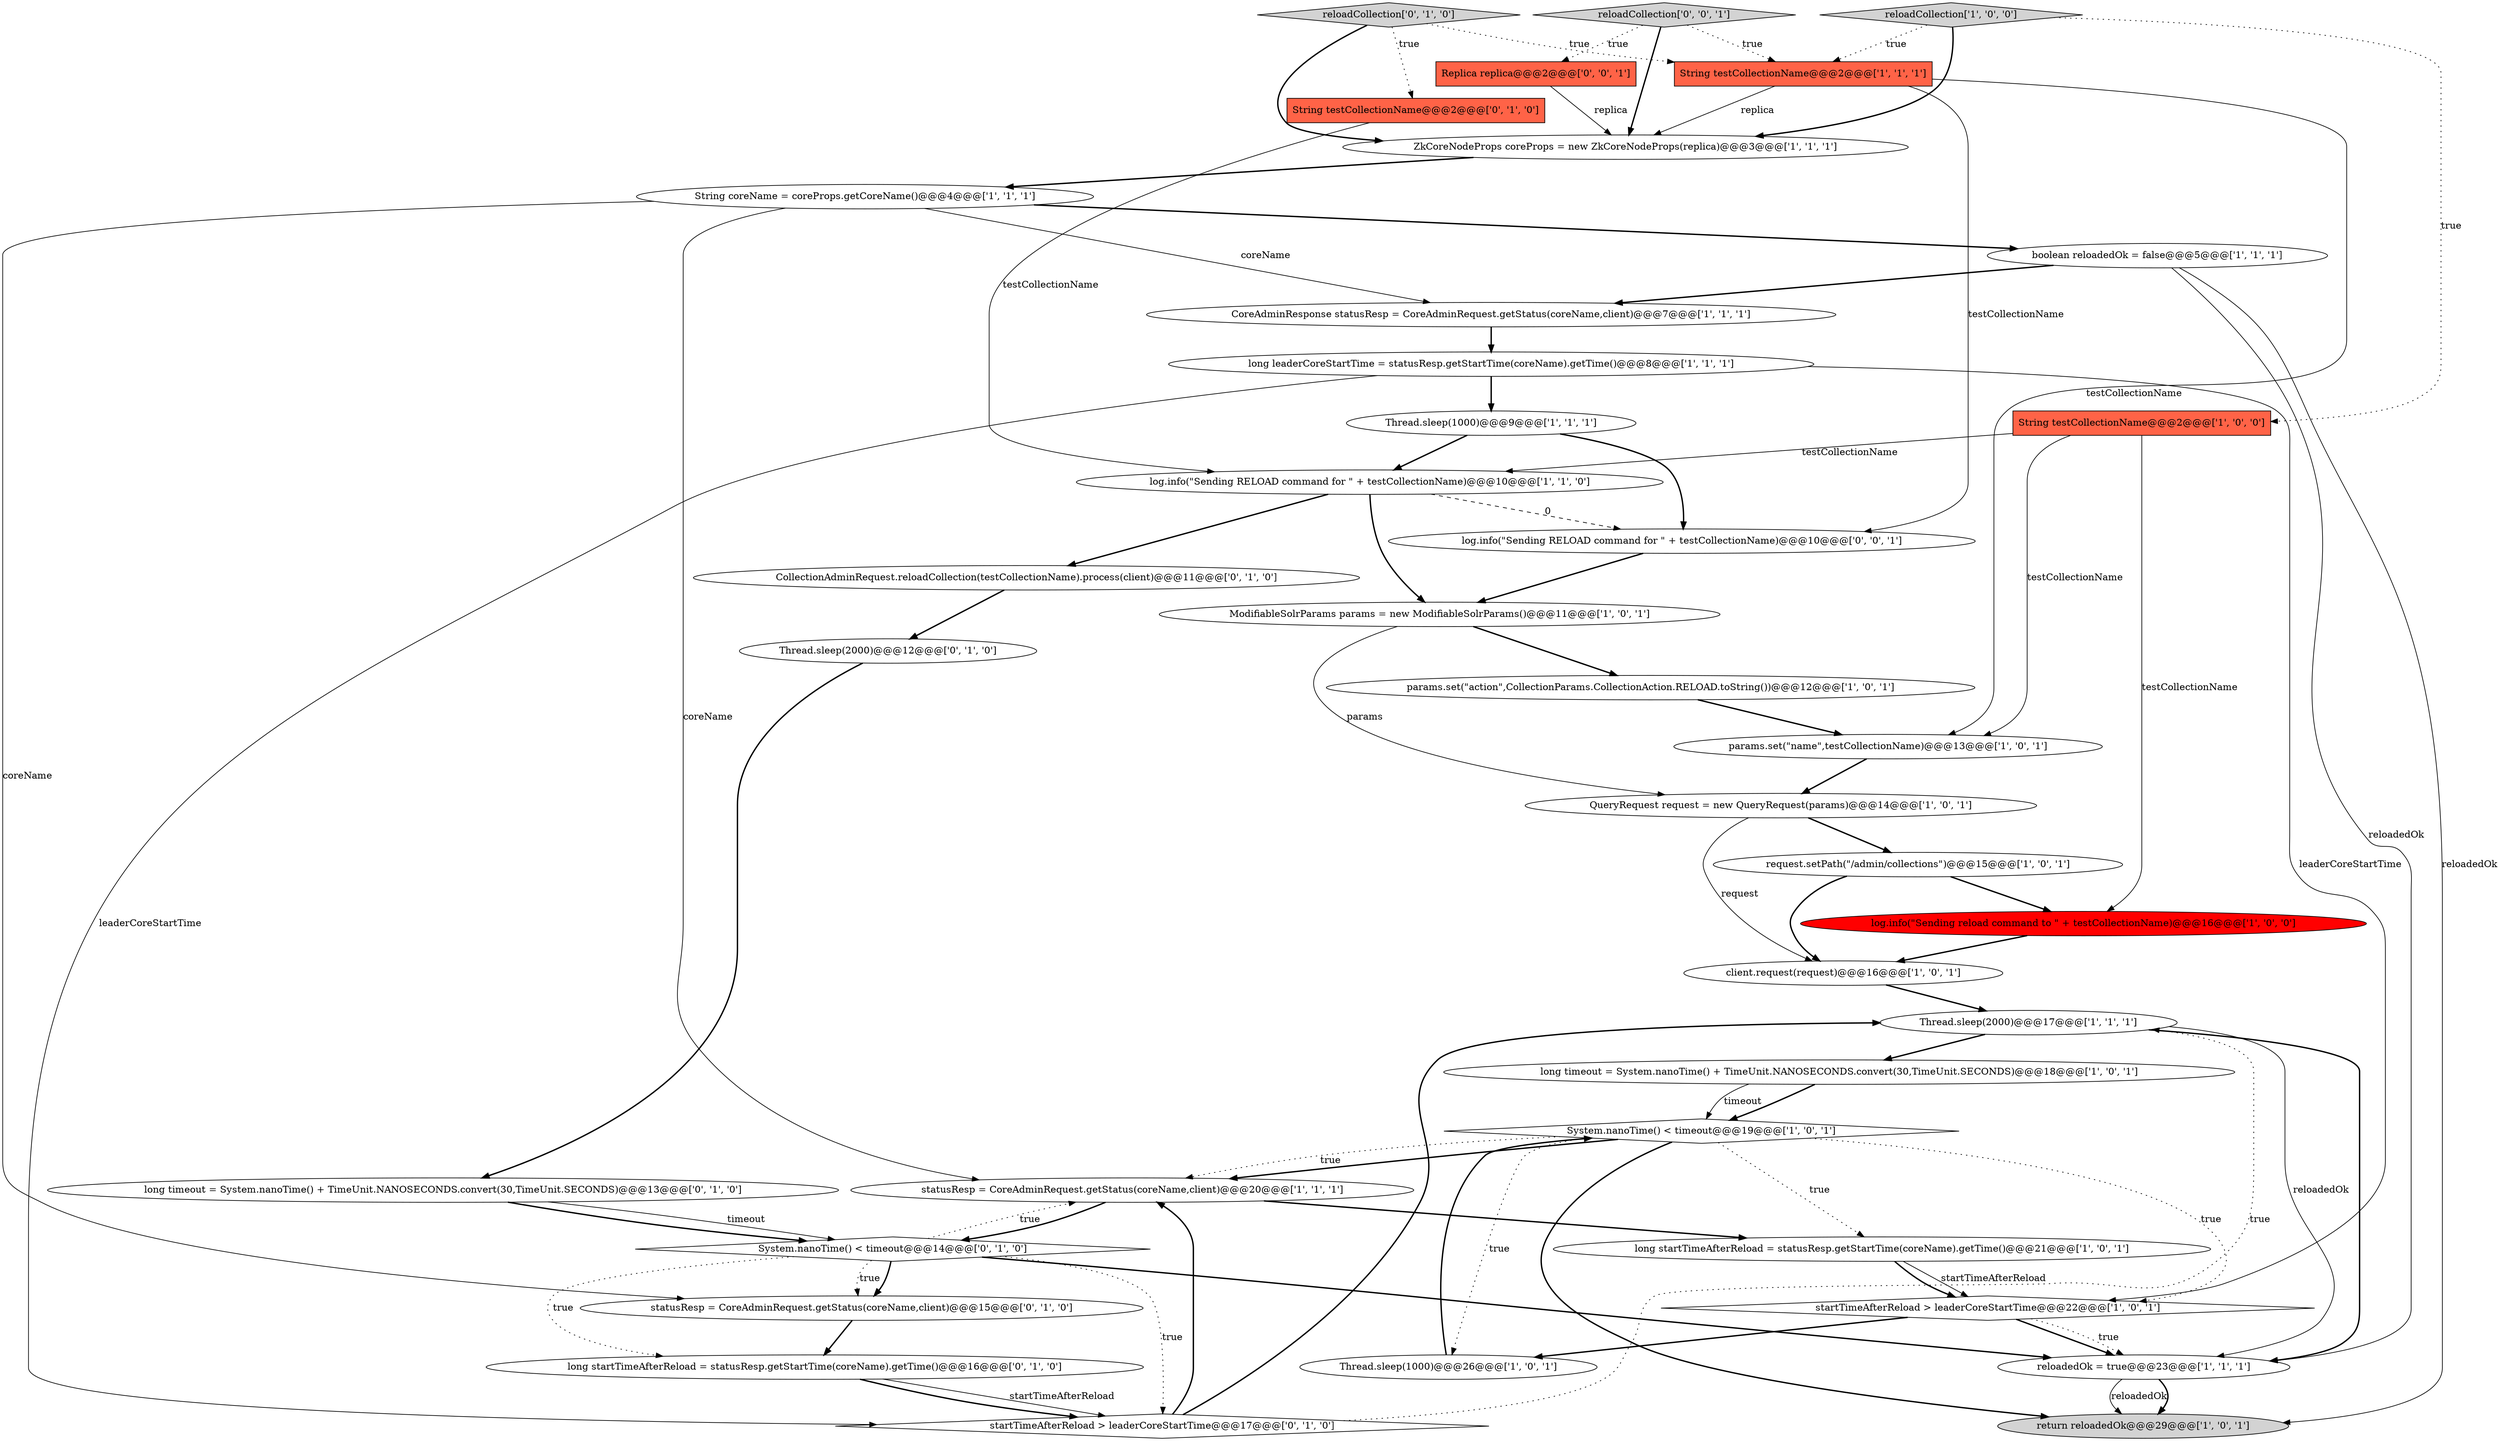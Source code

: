 digraph {
36 [style = filled, label = "Replica replica@@@2@@@['0', '0', '1']", fillcolor = tomato, shape = box image = "AAA0AAABBB3BBB"];
9 [style = filled, label = "long startTimeAfterReload = statusResp.getStartTime(coreName).getTime()@@@21@@@['1', '0', '1']", fillcolor = white, shape = ellipse image = "AAA0AAABBB1BBB"];
2 [style = filled, label = "ZkCoreNodeProps coreProps = new ZkCoreNodeProps(replica)@@@3@@@['1', '1', '1']", fillcolor = white, shape = ellipse image = "AAA0AAABBB1BBB"];
19 [style = filled, label = "Thread.sleep(1000)@@@9@@@['1', '1', '1']", fillcolor = white, shape = ellipse image = "AAA0AAABBB1BBB"];
20 [style = filled, label = "QueryRequest request = new QueryRequest(params)@@@14@@@['1', '0', '1']", fillcolor = white, shape = ellipse image = "AAA0AAABBB1BBB"];
34 [style = filled, label = "long startTimeAfterReload = statusResp.getStartTime(coreName).getTime()@@@16@@@['0', '1', '0']", fillcolor = white, shape = ellipse image = "AAA0AAABBB2BBB"];
22 [style = filled, label = "CoreAdminResponse statusResp = CoreAdminRequest.getStatus(coreName,client)@@@7@@@['1', '1', '1']", fillcolor = white, shape = ellipse image = "AAA0AAABBB1BBB"];
21 [style = filled, label = "Thread.sleep(2000)@@@17@@@['1', '1', '1']", fillcolor = white, shape = ellipse image = "AAA0AAABBB1BBB"];
16 [style = filled, label = "reloadCollection['1', '0', '0']", fillcolor = lightgray, shape = diamond image = "AAA0AAABBB1BBB"];
11 [style = filled, label = "boolean reloadedOk = false@@@5@@@['1', '1', '1']", fillcolor = white, shape = ellipse image = "AAA0AAABBB1BBB"];
28 [style = filled, label = "String testCollectionName@@@2@@@['0', '1', '0']", fillcolor = tomato, shape = box image = "AAA0AAABBB2BBB"];
25 [style = filled, label = "long timeout = System.nanoTime() + TimeUnit.NANOSECONDS.convert(30,TimeUnit.SECONDS)@@@18@@@['1', '0', '1']", fillcolor = white, shape = ellipse image = "AAA0AAABBB1BBB"];
4 [style = filled, label = "String testCollectionName@@@2@@@['1', '1', '1']", fillcolor = tomato, shape = box image = "AAA0AAABBB1BBB"];
0 [style = filled, label = "return reloadedOk@@@29@@@['1', '0', '1']", fillcolor = lightgray, shape = ellipse image = "AAA0AAABBB1BBB"];
23 [style = filled, label = "reloadedOk = true@@@23@@@['1', '1', '1']", fillcolor = white, shape = ellipse image = "AAA0AAABBB1BBB"];
27 [style = filled, label = "System.nanoTime() < timeout@@@14@@@['0', '1', '0']", fillcolor = white, shape = diamond image = "AAA0AAABBB2BBB"];
7 [style = filled, label = "params.set(\"name\",testCollectionName)@@@13@@@['1', '0', '1']", fillcolor = white, shape = ellipse image = "AAA0AAABBB1BBB"];
32 [style = filled, label = "reloadCollection['0', '1', '0']", fillcolor = lightgray, shape = diamond image = "AAA0AAABBB2BBB"];
26 [style = filled, label = "startTimeAfterReload > leaderCoreStartTime@@@17@@@['0', '1', '0']", fillcolor = white, shape = diamond image = "AAA0AAABBB2BBB"];
35 [style = filled, label = "log.info(\"Sending RELOAD command for \" + testCollectionName)@@@10@@@['0', '0', '1']", fillcolor = white, shape = ellipse image = "AAA0AAABBB3BBB"];
12 [style = filled, label = "statusResp = CoreAdminRequest.getStatus(coreName,client)@@@20@@@['1', '1', '1']", fillcolor = white, shape = ellipse image = "AAA0AAABBB1BBB"];
18 [style = filled, label = "long leaderCoreStartTime = statusResp.getStartTime(coreName).getTime()@@@8@@@['1', '1', '1']", fillcolor = white, shape = ellipse image = "AAA0AAABBB1BBB"];
30 [style = filled, label = "CollectionAdminRequest.reloadCollection(testCollectionName).process(client)@@@11@@@['0', '1', '0']", fillcolor = white, shape = ellipse image = "AAA0AAABBB2BBB"];
24 [style = filled, label = "log.info(\"Sending RELOAD command for \" + testCollectionName)@@@10@@@['1', '1', '0']", fillcolor = white, shape = ellipse image = "AAA0AAABBB1BBB"];
37 [style = filled, label = "reloadCollection['0', '0', '1']", fillcolor = lightgray, shape = diamond image = "AAA0AAABBB3BBB"];
3 [style = filled, label = "String testCollectionName@@@2@@@['1', '0', '0']", fillcolor = tomato, shape = box image = "AAA0AAABBB1BBB"];
10 [style = filled, label = "System.nanoTime() < timeout@@@19@@@['1', '0', '1']", fillcolor = white, shape = diamond image = "AAA0AAABBB1BBB"];
6 [style = filled, label = "request.setPath(\"/admin/collections\")@@@15@@@['1', '0', '1']", fillcolor = white, shape = ellipse image = "AAA0AAABBB1BBB"];
8 [style = filled, label = "log.info(\"Sending reload command to \" + testCollectionName)@@@16@@@['1', '0', '0']", fillcolor = red, shape = ellipse image = "AAA1AAABBB1BBB"];
31 [style = filled, label = "statusResp = CoreAdminRequest.getStatus(coreName,client)@@@15@@@['0', '1', '0']", fillcolor = white, shape = ellipse image = "AAA0AAABBB2BBB"];
1 [style = filled, label = "ModifiableSolrParams params = new ModifiableSolrParams()@@@11@@@['1', '0', '1']", fillcolor = white, shape = ellipse image = "AAA0AAABBB1BBB"];
15 [style = filled, label = "client.request(request)@@@16@@@['1', '0', '1']", fillcolor = white, shape = ellipse image = "AAA0AAABBB1BBB"];
29 [style = filled, label = "Thread.sleep(2000)@@@12@@@['0', '1', '0']", fillcolor = white, shape = ellipse image = "AAA0AAABBB2BBB"];
13 [style = filled, label = "Thread.sleep(1000)@@@26@@@['1', '0', '1']", fillcolor = white, shape = ellipse image = "AAA0AAABBB1BBB"];
14 [style = filled, label = "params.set(\"action\",CollectionParams.CollectionAction.RELOAD.toString())@@@12@@@['1', '0', '1']", fillcolor = white, shape = ellipse image = "AAA0AAABBB1BBB"];
17 [style = filled, label = "String coreName = coreProps.getCoreName()@@@4@@@['1', '1', '1']", fillcolor = white, shape = ellipse image = "AAA0AAABBB1BBB"];
33 [style = filled, label = "long timeout = System.nanoTime() + TimeUnit.NANOSECONDS.convert(30,TimeUnit.SECONDS)@@@13@@@['0', '1', '0']", fillcolor = white, shape = ellipse image = "AAA0AAABBB2BBB"];
5 [style = filled, label = "startTimeAfterReload > leaderCoreStartTime@@@22@@@['1', '0', '1']", fillcolor = white, shape = diamond image = "AAA0AAABBB1BBB"];
4->7 [style = solid, label="testCollectionName"];
2->17 [style = bold, label=""];
13->10 [style = bold, label=""];
28->24 [style = solid, label="testCollectionName"];
32->28 [style = dotted, label="true"];
10->12 [style = dotted, label="true"];
33->27 [style = solid, label="timeout"];
4->35 [style = solid, label="testCollectionName"];
8->15 [style = bold, label=""];
5->23 [style = bold, label=""];
17->31 [style = solid, label="coreName"];
3->7 [style = solid, label="testCollectionName"];
18->26 [style = solid, label="leaderCoreStartTime"];
27->34 [style = dotted, label="true"];
15->21 [style = bold, label=""];
3->24 [style = solid, label="testCollectionName"];
11->0 [style = solid, label="reloadedOk"];
27->26 [style = dotted, label="true"];
32->4 [style = dotted, label="true"];
34->26 [style = solid, label="startTimeAfterReload"];
5->23 [style = dotted, label="true"];
23->0 [style = solid, label="reloadedOk"];
18->19 [style = bold, label=""];
27->31 [style = bold, label=""];
4->2 [style = solid, label="replica"];
7->20 [style = bold, label=""];
20->6 [style = bold, label=""];
21->25 [style = bold, label=""];
16->2 [style = bold, label=""];
27->12 [style = dotted, label="true"];
12->9 [style = bold, label=""];
10->9 [style = dotted, label="true"];
23->0 [style = bold, label=""];
33->27 [style = bold, label=""];
32->2 [style = bold, label=""];
30->29 [style = bold, label=""];
10->5 [style = dotted, label="true"];
16->4 [style = dotted, label="true"];
6->15 [style = bold, label=""];
31->34 [style = bold, label=""];
16->3 [style = dotted, label="true"];
14->7 [style = bold, label=""];
19->24 [style = bold, label=""];
24->30 [style = bold, label=""];
26->21 [style = bold, label=""];
26->12 [style = bold, label=""];
22->18 [style = bold, label=""];
29->33 [style = bold, label=""];
37->4 [style = dotted, label="true"];
35->1 [style = bold, label=""];
10->13 [style = dotted, label="true"];
11->23 [style = solid, label="reloadedOk"];
34->26 [style = bold, label=""];
10->12 [style = bold, label=""];
26->21 [style = dotted, label="true"];
27->31 [style = dotted, label="true"];
5->13 [style = bold, label=""];
19->35 [style = bold, label=""];
36->2 [style = solid, label="replica"];
6->8 [style = bold, label=""];
10->0 [style = bold, label=""];
9->5 [style = solid, label="startTimeAfterReload"];
24->35 [style = dashed, label="0"];
18->5 [style = solid, label="leaderCoreStartTime"];
11->22 [style = bold, label=""];
1->20 [style = solid, label="params"];
9->5 [style = bold, label=""];
37->36 [style = dotted, label="true"];
25->10 [style = bold, label=""];
1->14 [style = bold, label=""];
27->23 [style = bold, label=""];
37->2 [style = bold, label=""];
24->1 [style = bold, label=""];
17->22 [style = solid, label="coreName"];
3->8 [style = solid, label="testCollectionName"];
21->23 [style = bold, label=""];
12->27 [style = bold, label=""];
17->12 [style = solid, label="coreName"];
20->15 [style = solid, label="request"];
21->23 [style = solid, label="reloadedOk"];
25->10 [style = solid, label="timeout"];
17->11 [style = bold, label=""];
}
